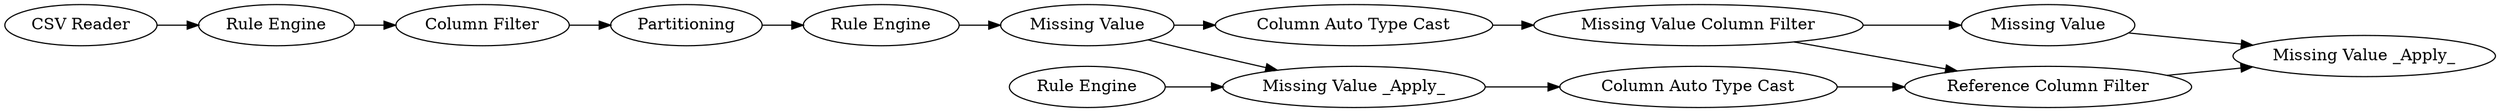 digraph {
	"6638759744090335647_782" [label="CSV Reader"]
	"-5416044034543321643_81" [label="Missing Value Column Filter"]
	"-5416044034543321643_83" [label="Column Auto Type Cast"]
	"965341947679838368_24" [label=Partitioning]
	"-5416044034543321643_80" [label="Column Auto Type Cast"]
	"-5416044034543321643_64" [label="Missing Value _Apply_"]
	"-5416044034543321643_78" [label="Missing Value"]
	"965341947679838368_26" [label="Column Filter"]
	"-5416044034543321643_72" [label="Reference Column Filter"]
	"-5416044034543321643_82" [label="Missing Value"]
	"-5416044034543321643_77" [label="Rule Engine"]
	"965341947679838368_23" [label="Rule Engine"]
	"-5416044034543321643_63" [label="Rule Engine"]
	"-5416044034543321643_73" [label="Missing Value _Apply_"]
	"-5416044034543321643_81" -> "-5416044034543321643_82"
	"-5416044034543321643_63" -> "-5416044034543321643_64"
	"-5416044034543321643_77" -> "-5416044034543321643_78"
	"-5416044034543321643_78" -> "-5416044034543321643_80"
	"-5416044034543321643_72" -> "-5416044034543321643_73"
	"-5416044034543321643_82" -> "-5416044034543321643_73"
	"-5416044034543321643_81" -> "-5416044034543321643_72"
	"-5416044034543321643_64" -> "-5416044034543321643_83"
	"-5416044034543321643_83" -> "-5416044034543321643_72"
	"-5416044034543321643_78" -> "-5416044034543321643_64"
	"6638759744090335647_782" -> "965341947679838368_23"
	"-5416044034543321643_80" -> "-5416044034543321643_81"
	"965341947679838368_23" -> "965341947679838368_26"
	"965341947679838368_26" -> "965341947679838368_24"
	"965341947679838368_24" -> "-5416044034543321643_77"
	rankdir=LR
}

